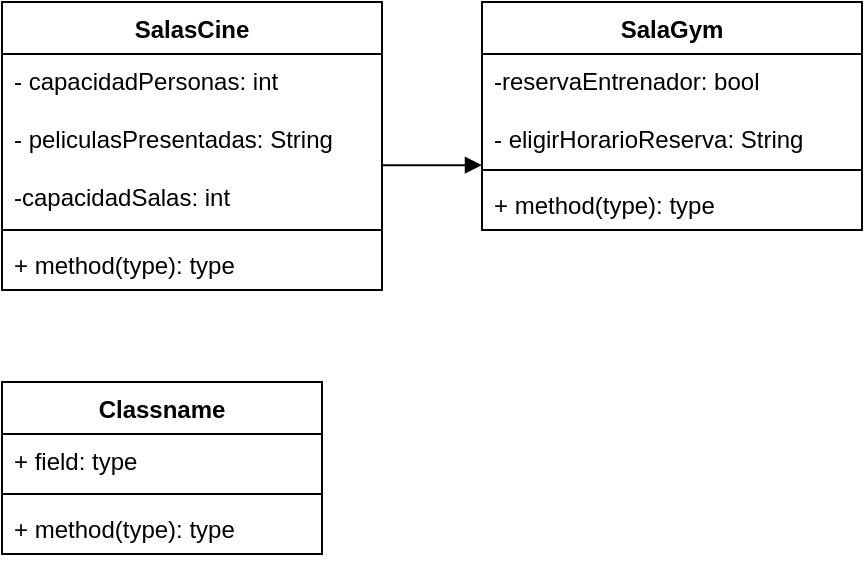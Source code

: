 <mxfile version="24.8.4">
  <diagram id="C5RBs43oDa-KdzZeNtuy" name="Page-1">
    <mxGraphModel dx="593" dy="1783" grid="1" gridSize="10" guides="1" tooltips="1" connect="1" arrows="1" fold="1" page="1" pageScale="1" pageWidth="827" pageHeight="1169" math="0" shadow="0">
      <root>
        <mxCell id="WIyWlLk6GJQsqaUBKTNV-0" />
        <mxCell id="WIyWlLk6GJQsqaUBKTNV-1" parent="WIyWlLk6GJQsqaUBKTNV-0" />
        <mxCell id="xDo69KHjv8QRunsJBPLD-2" value="SalasCine&lt;div&gt;&lt;br&gt;&lt;/div&gt;" style="swimlane;fontStyle=1;align=center;verticalAlign=top;childLayout=stackLayout;horizontal=1;startSize=26;horizontalStack=0;resizeParent=1;resizeParentMax=0;resizeLast=0;collapsible=1;marginBottom=0;whiteSpace=wrap;html=1;" vertex="1" parent="WIyWlLk6GJQsqaUBKTNV-1">
          <mxGeometry x="190" y="-1120" width="190" height="144" as="geometry">
            <mxRectangle x="100" y="550" width="100" height="40" as="alternateBounds" />
          </mxGeometry>
        </mxCell>
        <mxCell id="xDo69KHjv8QRunsJBPLD-3" value="- capacidadPersonas: int&lt;div&gt;&lt;br&gt;&lt;div&gt;- peliculasPresentadas: String&lt;/div&gt;&lt;/div&gt;&lt;div&gt;&lt;br&gt;&lt;/div&gt;&lt;div&gt;-capacidadSalas: int&amp;nbsp;&lt;/div&gt;" style="text;strokeColor=none;fillColor=none;align=left;verticalAlign=top;spacingLeft=4;spacingRight=4;overflow=hidden;rotatable=0;points=[[0,0.5],[1,0.5]];portConstraint=eastwest;whiteSpace=wrap;html=1;" vertex="1" parent="xDo69KHjv8QRunsJBPLD-2">
          <mxGeometry y="26" width="190" height="84" as="geometry" />
        </mxCell>
        <mxCell id="xDo69KHjv8QRunsJBPLD-4" value="" style="line;strokeWidth=1;fillColor=none;align=left;verticalAlign=middle;spacingTop=-1;spacingLeft=3;spacingRight=3;rotatable=0;labelPosition=right;points=[];portConstraint=eastwest;strokeColor=inherit;" vertex="1" parent="xDo69KHjv8QRunsJBPLD-2">
          <mxGeometry y="110" width="190" height="8" as="geometry" />
        </mxCell>
        <mxCell id="xDo69KHjv8QRunsJBPLD-5" value="+ method(type): type" style="text;strokeColor=none;fillColor=none;align=left;verticalAlign=top;spacingLeft=4;spacingRight=4;overflow=hidden;rotatable=0;points=[[0,0.5],[1,0.5]];portConstraint=eastwest;whiteSpace=wrap;html=1;" vertex="1" parent="xDo69KHjv8QRunsJBPLD-2">
          <mxGeometry y="118" width="190" height="26" as="geometry" />
        </mxCell>
        <mxCell id="xDo69KHjv8QRunsJBPLD-6" value="" style="html=1;verticalAlign=bottom;endArrow=block;curved=0;rounded=0;" edge="1" parent="WIyWlLk6GJQsqaUBKTNV-1">
          <mxGeometry width="80" relative="1" as="geometry">
            <mxPoint x="380" y="-1038.42" as="sourcePoint" />
            <mxPoint x="430" y="-1038.42" as="targetPoint" />
          </mxGeometry>
        </mxCell>
        <mxCell id="xDo69KHjv8QRunsJBPLD-7" value="SalaGym" style="swimlane;fontStyle=1;align=center;verticalAlign=top;childLayout=stackLayout;horizontal=1;startSize=26;horizontalStack=0;resizeParent=1;resizeParentMax=0;resizeLast=0;collapsible=1;marginBottom=0;whiteSpace=wrap;html=1;" vertex="1" parent="WIyWlLk6GJQsqaUBKTNV-1">
          <mxGeometry x="430" y="-1120" width="190" height="114" as="geometry" />
        </mxCell>
        <mxCell id="xDo69KHjv8QRunsJBPLD-8" value="-reservaEntrenador: bool&lt;div&gt;&lt;br&gt;&lt;/div&gt;&lt;div&gt;- eligirHorarioReserva: String&lt;/div&gt;" style="text;strokeColor=none;fillColor=none;align=left;verticalAlign=top;spacingLeft=4;spacingRight=4;overflow=hidden;rotatable=0;points=[[0,0.5],[1,0.5]];portConstraint=eastwest;whiteSpace=wrap;html=1;" vertex="1" parent="xDo69KHjv8QRunsJBPLD-7">
          <mxGeometry y="26" width="190" height="54" as="geometry" />
        </mxCell>
        <mxCell id="xDo69KHjv8QRunsJBPLD-9" value="" style="line;strokeWidth=1;fillColor=none;align=left;verticalAlign=middle;spacingTop=-1;spacingLeft=3;spacingRight=3;rotatable=0;labelPosition=right;points=[];portConstraint=eastwest;strokeColor=inherit;" vertex="1" parent="xDo69KHjv8QRunsJBPLD-7">
          <mxGeometry y="80" width="190" height="8" as="geometry" />
        </mxCell>
        <mxCell id="xDo69KHjv8QRunsJBPLD-10" value="+ method(type): type" style="text;strokeColor=none;fillColor=none;align=left;verticalAlign=top;spacingLeft=4;spacingRight=4;overflow=hidden;rotatable=0;points=[[0,0.5],[1,0.5]];portConstraint=eastwest;whiteSpace=wrap;html=1;" vertex="1" parent="xDo69KHjv8QRunsJBPLD-7">
          <mxGeometry y="88" width="190" height="26" as="geometry" />
        </mxCell>
        <mxCell id="xDo69KHjv8QRunsJBPLD-12" value="Classname" style="swimlane;fontStyle=1;align=center;verticalAlign=top;childLayout=stackLayout;horizontal=1;startSize=26;horizontalStack=0;resizeParent=1;resizeParentMax=0;resizeLast=0;collapsible=1;marginBottom=0;whiteSpace=wrap;html=1;" vertex="1" parent="WIyWlLk6GJQsqaUBKTNV-1">
          <mxGeometry x="190" y="-930" width="160" height="86" as="geometry" />
        </mxCell>
        <mxCell id="xDo69KHjv8QRunsJBPLD-13" value="+ field: type" style="text;strokeColor=none;fillColor=none;align=left;verticalAlign=top;spacingLeft=4;spacingRight=4;overflow=hidden;rotatable=0;points=[[0,0.5],[1,0.5]];portConstraint=eastwest;whiteSpace=wrap;html=1;" vertex="1" parent="xDo69KHjv8QRunsJBPLD-12">
          <mxGeometry y="26" width="160" height="26" as="geometry" />
        </mxCell>
        <mxCell id="xDo69KHjv8QRunsJBPLD-14" value="" style="line;strokeWidth=1;fillColor=none;align=left;verticalAlign=middle;spacingTop=-1;spacingLeft=3;spacingRight=3;rotatable=0;labelPosition=right;points=[];portConstraint=eastwest;strokeColor=inherit;" vertex="1" parent="xDo69KHjv8QRunsJBPLD-12">
          <mxGeometry y="52" width="160" height="8" as="geometry" />
        </mxCell>
        <mxCell id="xDo69KHjv8QRunsJBPLD-15" value="+ method(type): type" style="text;strokeColor=none;fillColor=none;align=left;verticalAlign=top;spacingLeft=4;spacingRight=4;overflow=hidden;rotatable=0;points=[[0,0.5],[1,0.5]];portConstraint=eastwest;whiteSpace=wrap;html=1;" vertex="1" parent="xDo69KHjv8QRunsJBPLD-12">
          <mxGeometry y="60" width="160" height="26" as="geometry" />
        </mxCell>
      </root>
    </mxGraphModel>
  </diagram>
</mxfile>
